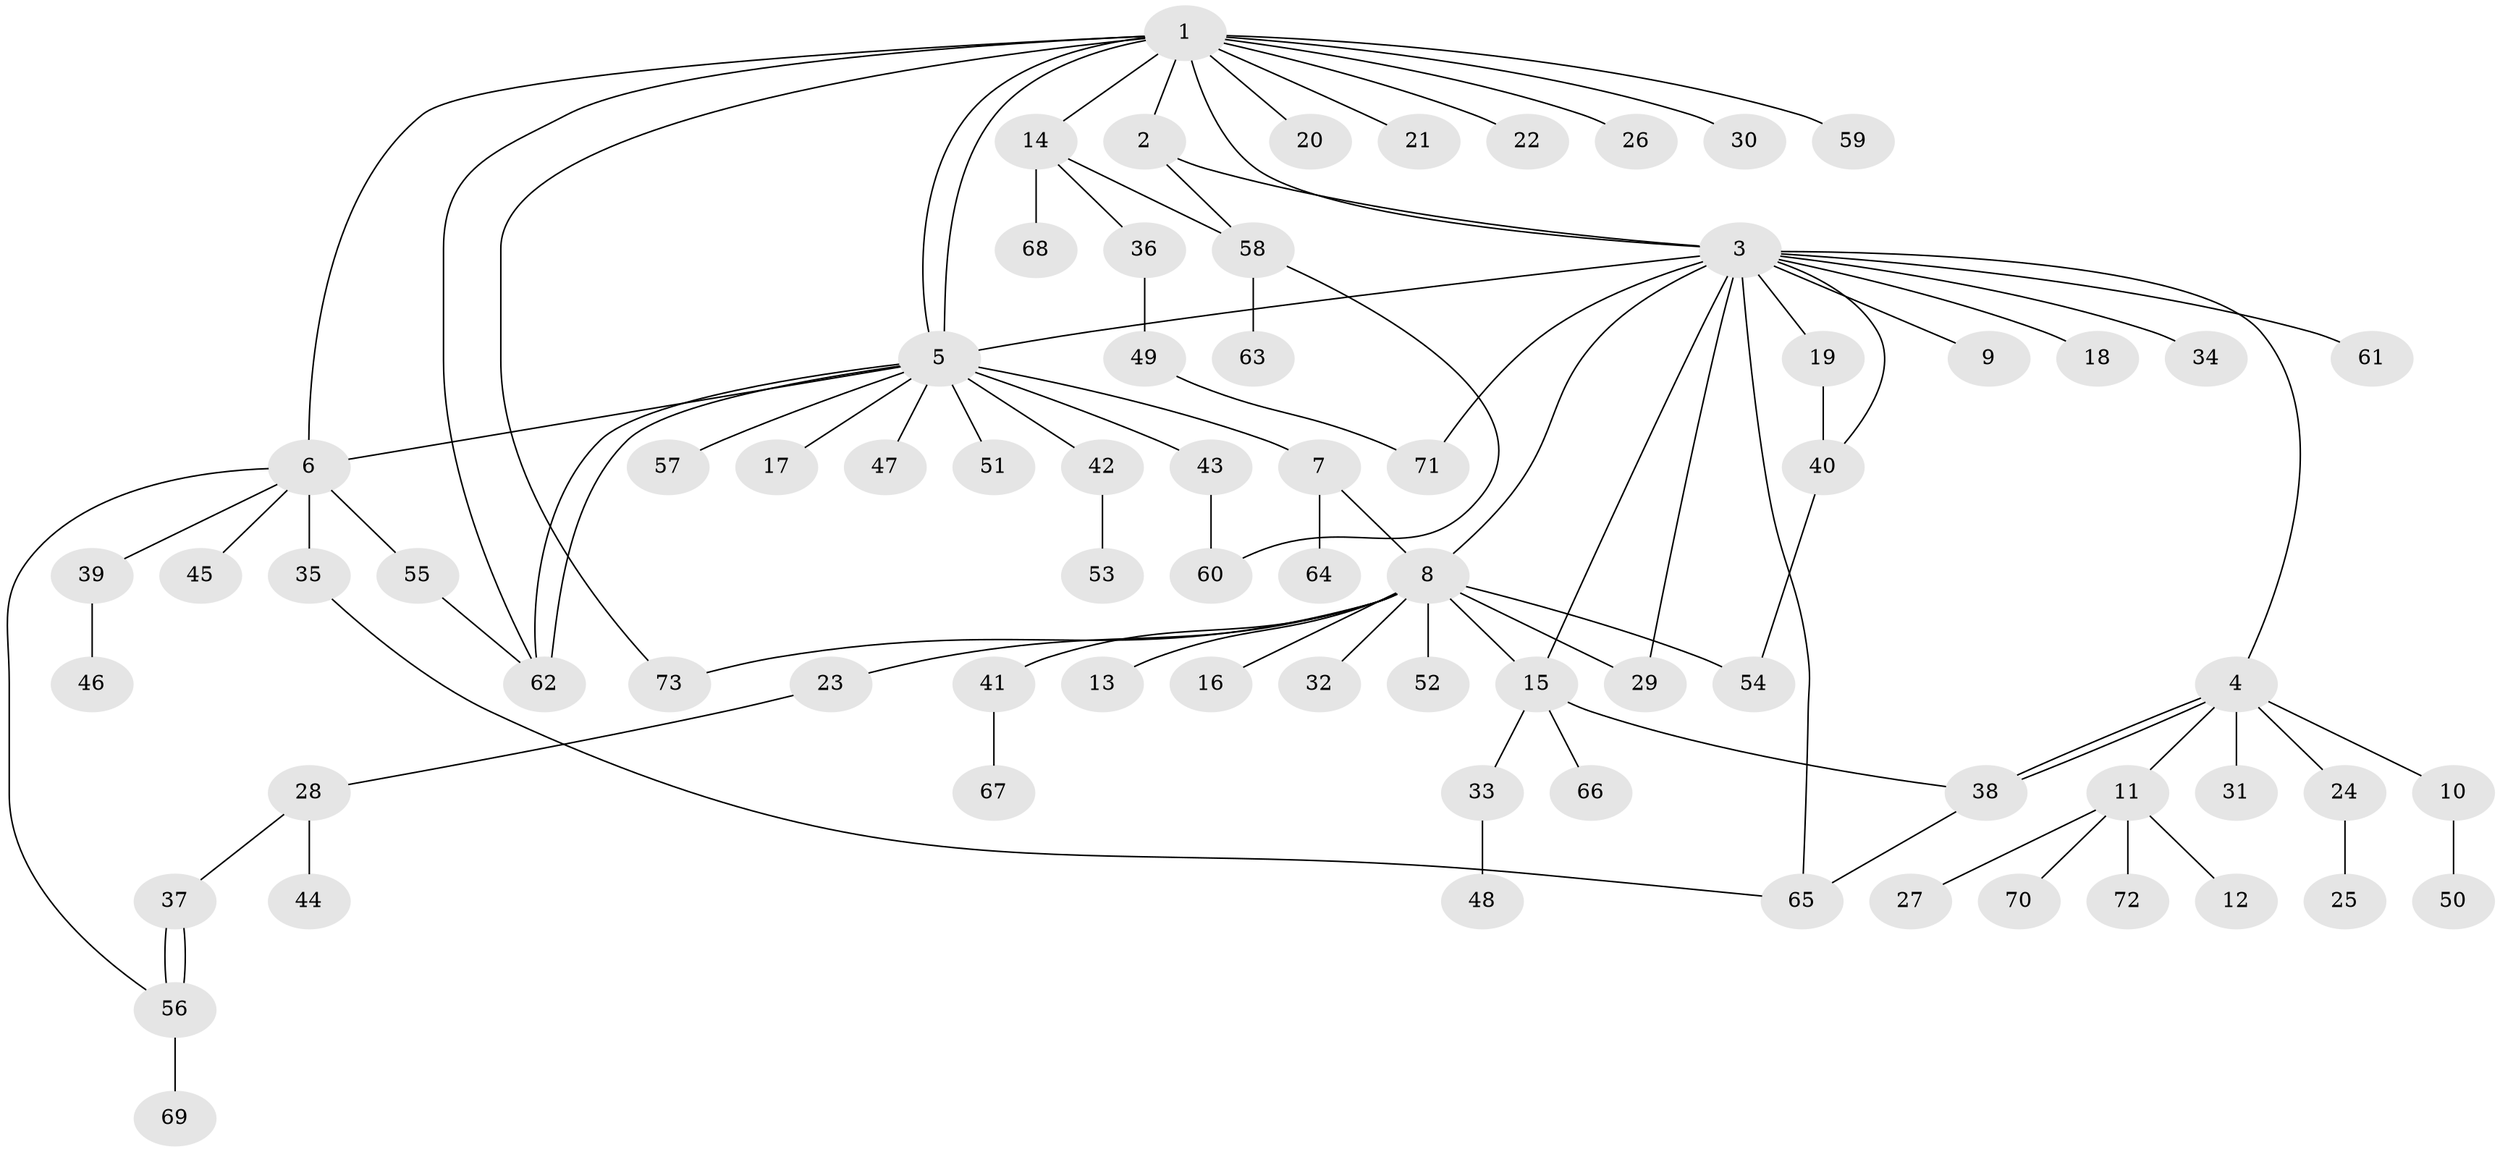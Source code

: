 // Generated by graph-tools (version 1.1) at 2025/47/03/09/25 04:47:03]
// undirected, 73 vertices, 94 edges
graph export_dot {
graph [start="1"]
  node [color=gray90,style=filled];
  1;
  2;
  3;
  4;
  5;
  6;
  7;
  8;
  9;
  10;
  11;
  12;
  13;
  14;
  15;
  16;
  17;
  18;
  19;
  20;
  21;
  22;
  23;
  24;
  25;
  26;
  27;
  28;
  29;
  30;
  31;
  32;
  33;
  34;
  35;
  36;
  37;
  38;
  39;
  40;
  41;
  42;
  43;
  44;
  45;
  46;
  47;
  48;
  49;
  50;
  51;
  52;
  53;
  54;
  55;
  56;
  57;
  58;
  59;
  60;
  61;
  62;
  63;
  64;
  65;
  66;
  67;
  68;
  69;
  70;
  71;
  72;
  73;
  1 -- 2;
  1 -- 3;
  1 -- 5;
  1 -- 5;
  1 -- 6;
  1 -- 14;
  1 -- 20;
  1 -- 21;
  1 -- 22;
  1 -- 26;
  1 -- 30;
  1 -- 59;
  1 -- 62;
  1 -- 73;
  2 -- 3;
  2 -- 58;
  3 -- 4;
  3 -- 5;
  3 -- 8;
  3 -- 9;
  3 -- 15;
  3 -- 18;
  3 -- 19;
  3 -- 29;
  3 -- 34;
  3 -- 40;
  3 -- 61;
  3 -- 65;
  3 -- 71;
  4 -- 10;
  4 -- 11;
  4 -- 24;
  4 -- 31;
  4 -- 38;
  4 -- 38;
  5 -- 6;
  5 -- 7;
  5 -- 17;
  5 -- 42;
  5 -- 43;
  5 -- 47;
  5 -- 51;
  5 -- 57;
  5 -- 62;
  5 -- 62;
  6 -- 35;
  6 -- 39;
  6 -- 45;
  6 -- 55;
  6 -- 56;
  7 -- 8;
  7 -- 64;
  8 -- 13;
  8 -- 15;
  8 -- 16;
  8 -- 23;
  8 -- 29;
  8 -- 32;
  8 -- 41;
  8 -- 52;
  8 -- 54;
  8 -- 73;
  10 -- 50;
  11 -- 12;
  11 -- 27;
  11 -- 70;
  11 -- 72;
  14 -- 36;
  14 -- 58;
  14 -- 68;
  15 -- 33;
  15 -- 38;
  15 -- 66;
  19 -- 40;
  23 -- 28;
  24 -- 25;
  28 -- 37;
  28 -- 44;
  33 -- 48;
  35 -- 65;
  36 -- 49;
  37 -- 56;
  37 -- 56;
  38 -- 65;
  39 -- 46;
  40 -- 54;
  41 -- 67;
  42 -- 53;
  43 -- 60;
  49 -- 71;
  55 -- 62;
  56 -- 69;
  58 -- 60;
  58 -- 63;
}

